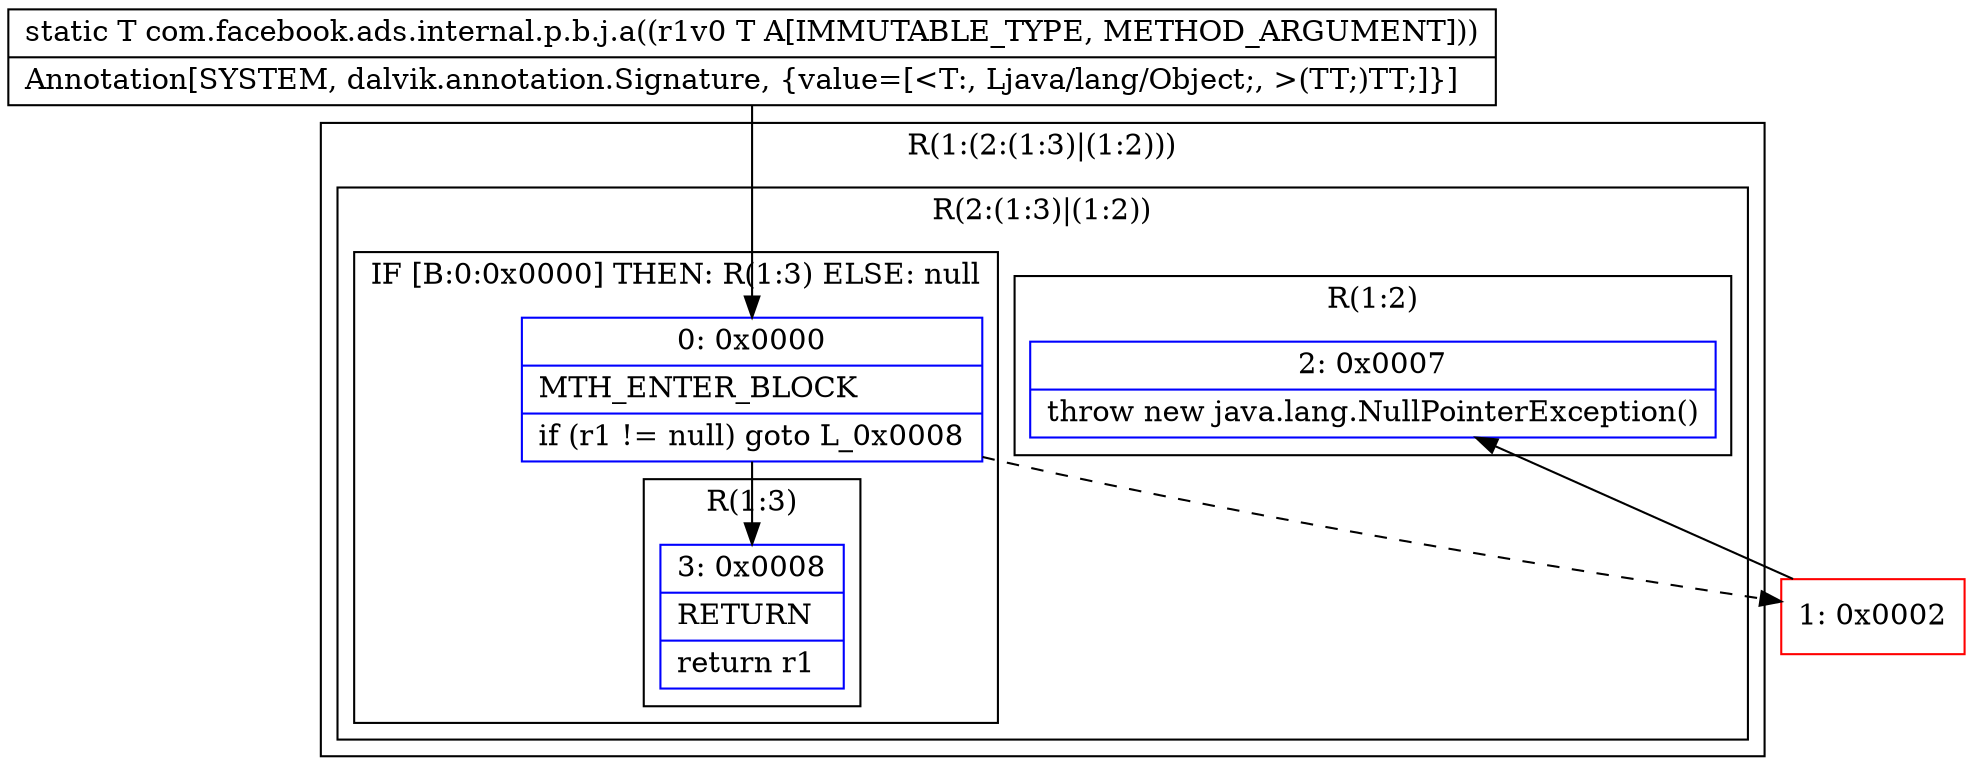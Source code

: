 digraph "CFG forcom.facebook.ads.internal.p.b.j.a(Ljava\/lang\/Object;)Ljava\/lang\/Object;" {
subgraph cluster_Region_835807106 {
label = "R(1:(2:(1:3)|(1:2)))";
node [shape=record,color=blue];
subgraph cluster_Region_172489331 {
label = "R(2:(1:3)|(1:2))";
node [shape=record,color=blue];
subgraph cluster_IfRegion_1366810392 {
label = "IF [B:0:0x0000] THEN: R(1:3) ELSE: null";
node [shape=record,color=blue];
Node_0 [shape=record,label="{0\:\ 0x0000|MTH_ENTER_BLOCK\l|if (r1 != null) goto L_0x0008\l}"];
subgraph cluster_Region_224261122 {
label = "R(1:3)";
node [shape=record,color=blue];
Node_3 [shape=record,label="{3\:\ 0x0008|RETURN\l|return r1\l}"];
}
}
subgraph cluster_Region_931823452 {
label = "R(1:2)";
node [shape=record,color=blue];
Node_2 [shape=record,label="{2\:\ 0x0007|throw new java.lang.NullPointerException()\l}"];
}
}
}
Node_1 [shape=record,color=red,label="{1\:\ 0x0002}"];
MethodNode[shape=record,label="{static T com.facebook.ads.internal.p.b.j.a((r1v0 T A[IMMUTABLE_TYPE, METHOD_ARGUMENT]))  | Annotation[SYSTEM, dalvik.annotation.Signature, \{value=[\<T:, Ljava\/lang\/Object;, \>(TT;)TT;]\}]\l}"];
MethodNode -> Node_0;
Node_0 -> Node_1[style=dashed];
Node_0 -> Node_3;
Node_1 -> Node_2;
}


